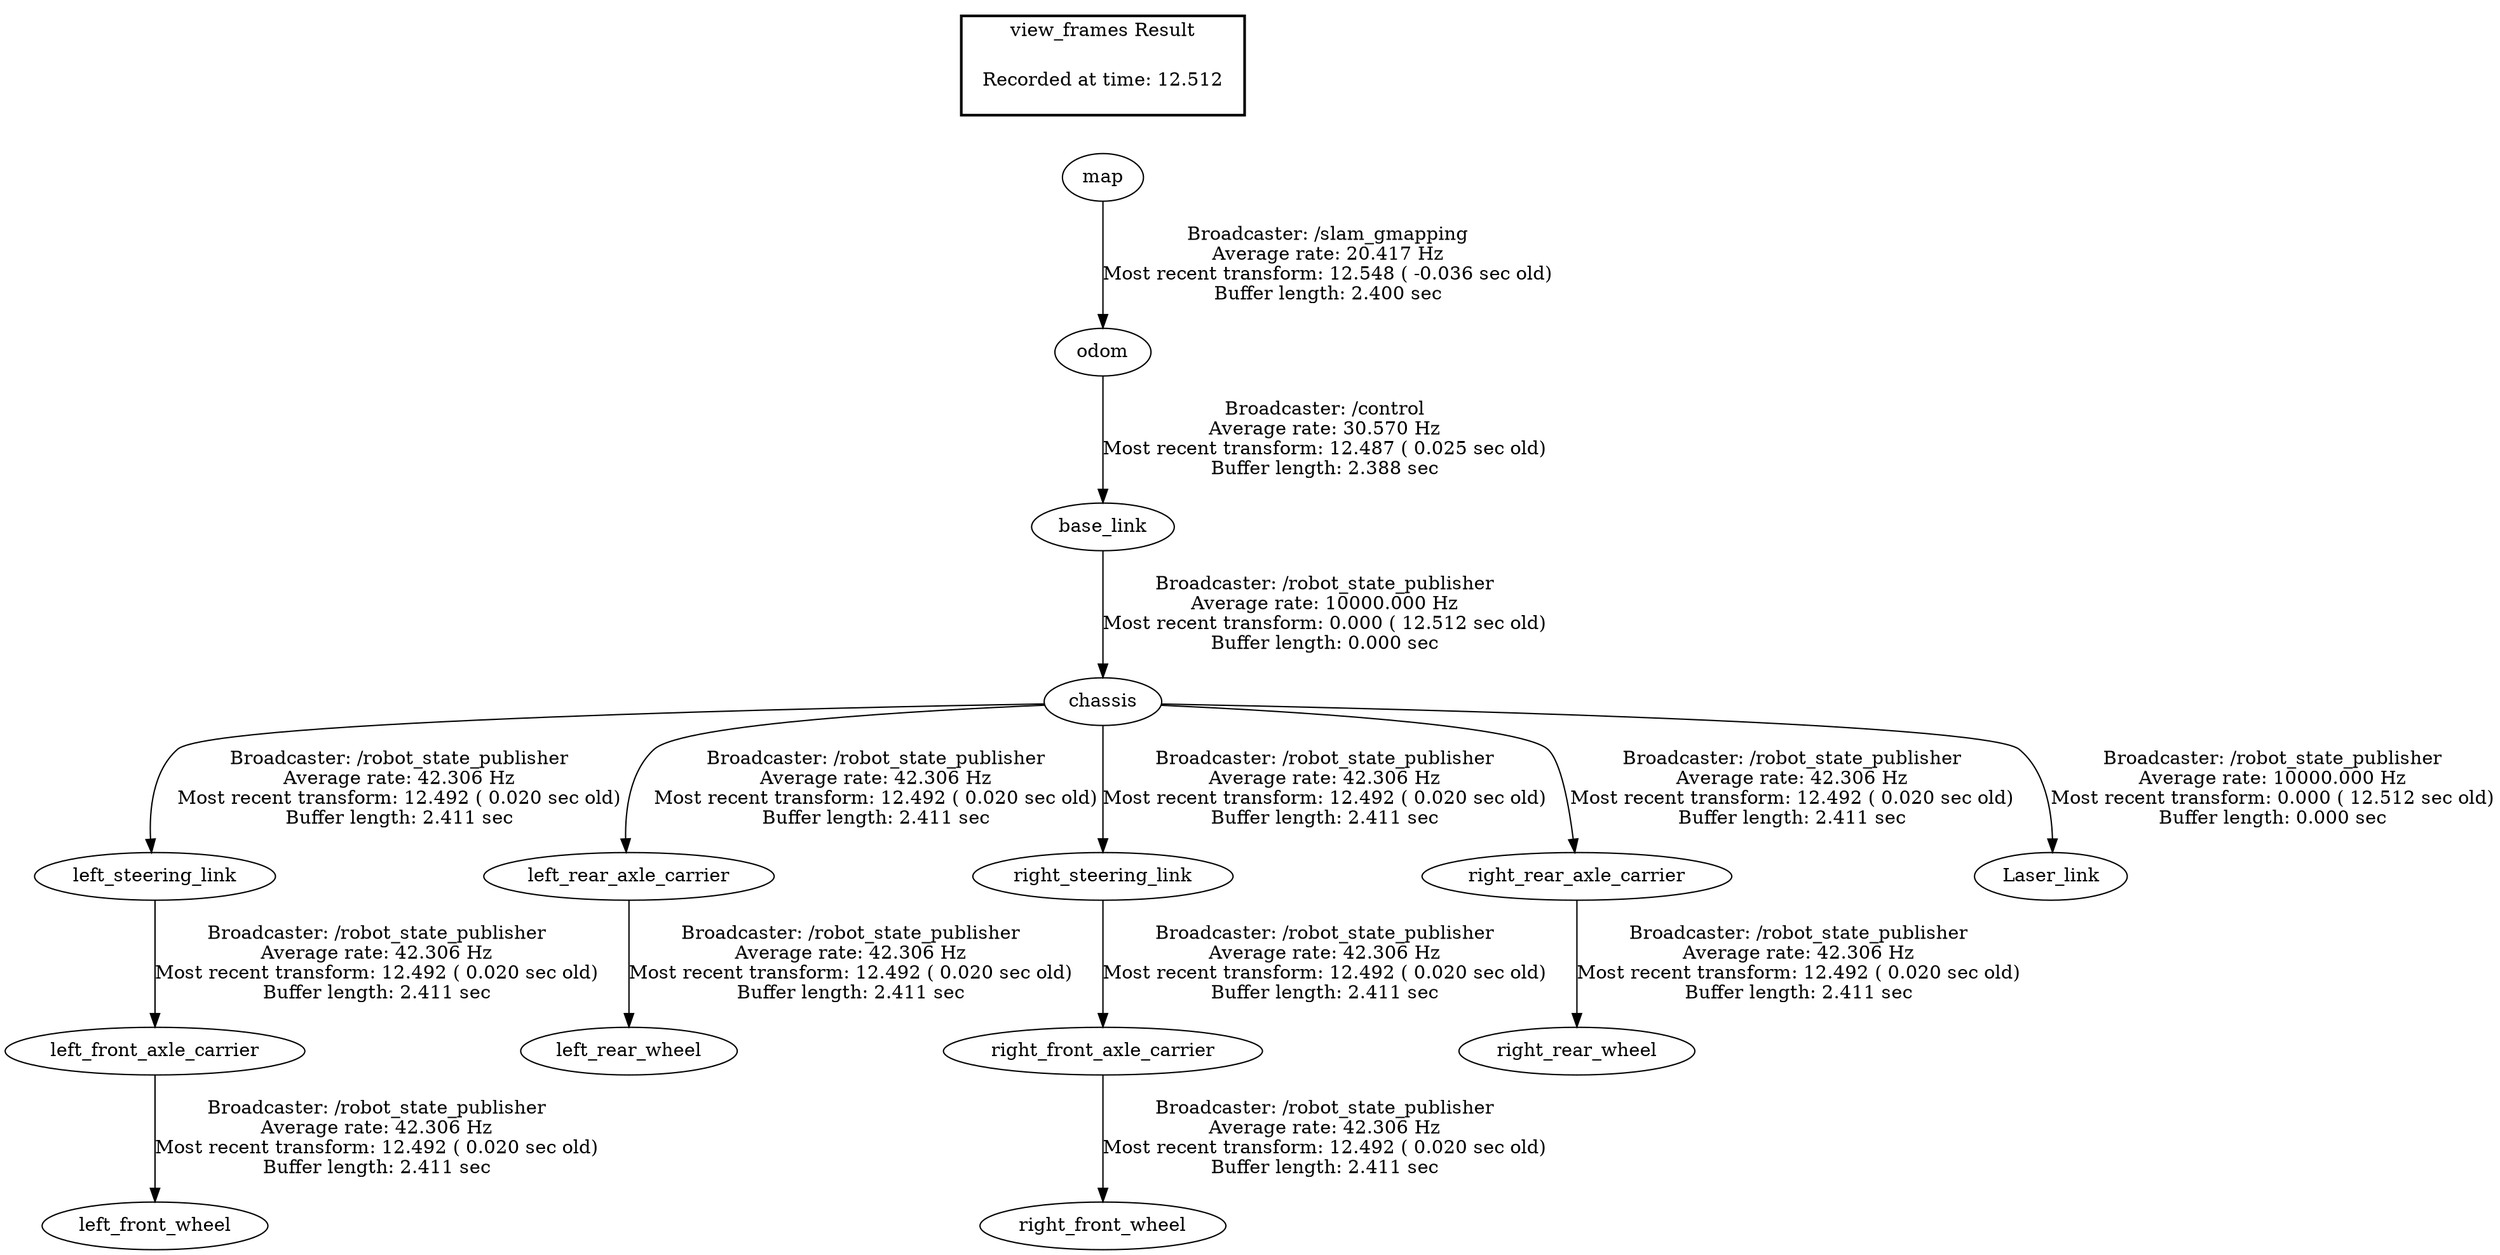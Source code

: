 digraph G {
"left_front_axle_carrier" -> "left_front_wheel"[label="Broadcaster: /robot_state_publisher\nAverage rate: 42.306 Hz\nMost recent transform: 12.492 ( 0.020 sec old)\nBuffer length: 2.411 sec\n"];
"left_steering_link" -> "left_front_axle_carrier"[label="Broadcaster: /robot_state_publisher\nAverage rate: 42.306 Hz\nMost recent transform: 12.492 ( 0.020 sec old)\nBuffer length: 2.411 sec\n"];
"chassis" -> "left_steering_link"[label="Broadcaster: /robot_state_publisher\nAverage rate: 42.306 Hz\nMost recent transform: 12.492 ( 0.020 sec old)\nBuffer length: 2.411 sec\n"];
"base_link" -> "chassis"[label="Broadcaster: /robot_state_publisher\nAverage rate: 10000.000 Hz\nMost recent transform: 0.000 ( 12.512 sec old)\nBuffer length: 0.000 sec\n"];
"left_rear_axle_carrier" -> "left_rear_wheel"[label="Broadcaster: /robot_state_publisher\nAverage rate: 42.306 Hz\nMost recent transform: 12.492 ( 0.020 sec old)\nBuffer length: 2.411 sec\n"];
"chassis" -> "left_rear_axle_carrier"[label="Broadcaster: /robot_state_publisher\nAverage rate: 42.306 Hz\nMost recent transform: 12.492 ( 0.020 sec old)\nBuffer length: 2.411 sec\n"];
"right_front_axle_carrier" -> "right_front_wheel"[label="Broadcaster: /robot_state_publisher\nAverage rate: 42.306 Hz\nMost recent transform: 12.492 ( 0.020 sec old)\nBuffer length: 2.411 sec\n"];
"right_steering_link" -> "right_front_axle_carrier"[label="Broadcaster: /robot_state_publisher\nAverage rate: 42.306 Hz\nMost recent transform: 12.492 ( 0.020 sec old)\nBuffer length: 2.411 sec\n"];
"chassis" -> "right_steering_link"[label="Broadcaster: /robot_state_publisher\nAverage rate: 42.306 Hz\nMost recent transform: 12.492 ( 0.020 sec old)\nBuffer length: 2.411 sec\n"];
"right_rear_axle_carrier" -> "right_rear_wheel"[label="Broadcaster: /robot_state_publisher\nAverage rate: 42.306 Hz\nMost recent transform: 12.492 ( 0.020 sec old)\nBuffer length: 2.411 sec\n"];
"chassis" -> "right_rear_axle_carrier"[label="Broadcaster: /robot_state_publisher\nAverage rate: 42.306 Hz\nMost recent transform: 12.492 ( 0.020 sec old)\nBuffer length: 2.411 sec\n"];
"odom" -> "base_link"[label="Broadcaster: /control\nAverage rate: 30.570 Hz\nMost recent transform: 12.487 ( 0.025 sec old)\nBuffer length: 2.388 sec\n"];
"chassis" -> "Laser_link"[label="Broadcaster: /robot_state_publisher\nAverage rate: 10000.000 Hz\nMost recent transform: 0.000 ( 12.512 sec old)\nBuffer length: 0.000 sec\n"];
"map" -> "odom"[label="Broadcaster: /slam_gmapping\nAverage rate: 20.417 Hz\nMost recent transform: 12.548 ( -0.036 sec old)\nBuffer length: 2.400 sec\n"];
edge [style=invis];
 subgraph cluster_legend { style=bold; color=black; label ="view_frames Result";
"Recorded at time: 12.512"[ shape=plaintext ] ;
 }->"map";
}